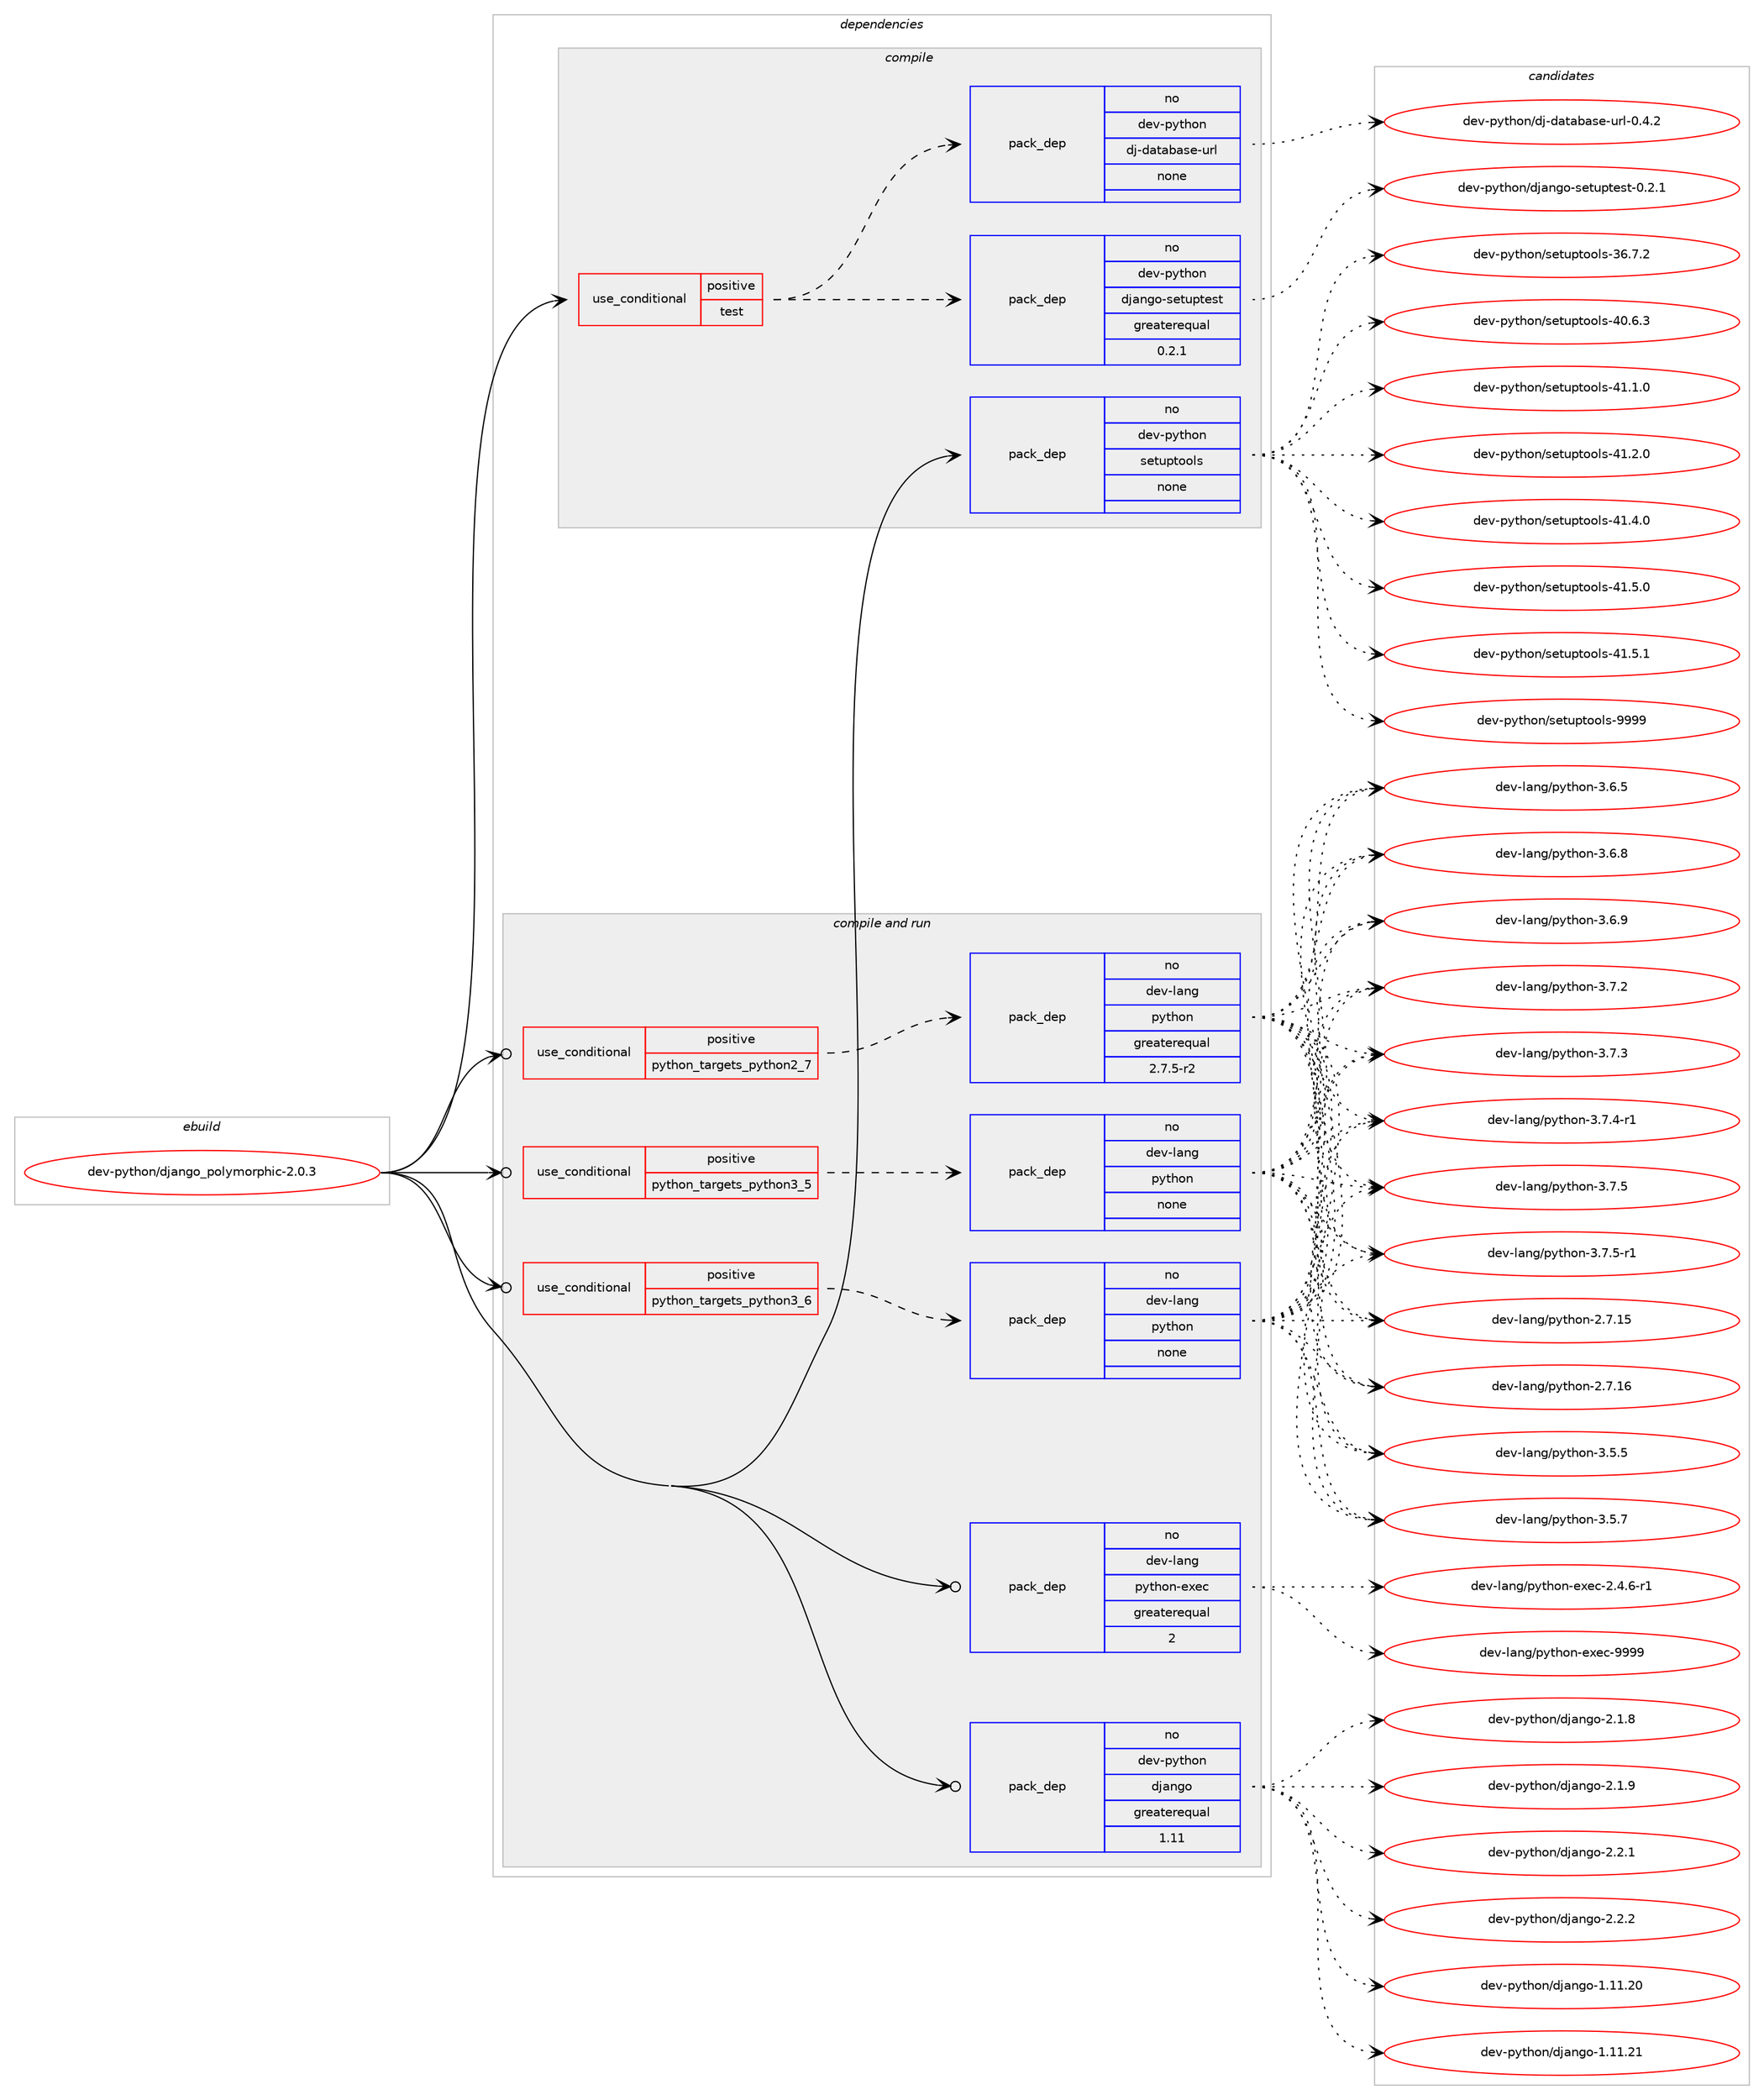 digraph prolog {

# *************
# Graph options
# *************

newrank=true;
concentrate=true;
compound=true;
graph [rankdir=LR,fontname=Helvetica,fontsize=10,ranksep=1.5];#, ranksep=2.5, nodesep=0.2];
edge  [arrowhead=vee];
node  [fontname=Helvetica,fontsize=10];

# **********
# The ebuild
# **********

subgraph cluster_leftcol {
color=gray;
rank=same;
label=<<i>ebuild</i>>;
id [label="dev-python/django_polymorphic-2.0.3", color=red, width=4, href="../dev-python/django_polymorphic-2.0.3.svg"];
}

# ****************
# The dependencies
# ****************

subgraph cluster_midcol {
color=gray;
label=<<i>dependencies</i>>;
subgraph cluster_compile {
fillcolor="#eeeeee";
style=filled;
label=<<i>compile</i>>;
subgraph cond138638 {
dependency602248 [label=<<TABLE BORDER="0" CELLBORDER="1" CELLSPACING="0" CELLPADDING="4"><TR><TD ROWSPAN="3" CELLPADDING="10">use_conditional</TD></TR><TR><TD>positive</TD></TR><TR><TD>test</TD></TR></TABLE>>, shape=none, color=red];
subgraph pack451816 {
dependency602249 [label=<<TABLE BORDER="0" CELLBORDER="1" CELLSPACING="0" CELLPADDING="4" WIDTH="220"><TR><TD ROWSPAN="6" CELLPADDING="30">pack_dep</TD></TR><TR><TD WIDTH="110">no</TD></TR><TR><TD>dev-python</TD></TR><TR><TD>django-setuptest</TD></TR><TR><TD>greaterequal</TD></TR><TR><TD>0.2.1</TD></TR></TABLE>>, shape=none, color=blue];
}
dependency602248:e -> dependency602249:w [weight=20,style="dashed",arrowhead="vee"];
subgraph pack451817 {
dependency602250 [label=<<TABLE BORDER="0" CELLBORDER="1" CELLSPACING="0" CELLPADDING="4" WIDTH="220"><TR><TD ROWSPAN="6" CELLPADDING="30">pack_dep</TD></TR><TR><TD WIDTH="110">no</TD></TR><TR><TD>dev-python</TD></TR><TR><TD>dj-database-url</TD></TR><TR><TD>none</TD></TR><TR><TD></TD></TR></TABLE>>, shape=none, color=blue];
}
dependency602248:e -> dependency602250:w [weight=20,style="dashed",arrowhead="vee"];
}
id:e -> dependency602248:w [weight=20,style="solid",arrowhead="vee"];
subgraph pack451818 {
dependency602251 [label=<<TABLE BORDER="0" CELLBORDER="1" CELLSPACING="0" CELLPADDING="4" WIDTH="220"><TR><TD ROWSPAN="6" CELLPADDING="30">pack_dep</TD></TR><TR><TD WIDTH="110">no</TD></TR><TR><TD>dev-python</TD></TR><TR><TD>setuptools</TD></TR><TR><TD>none</TD></TR><TR><TD></TD></TR></TABLE>>, shape=none, color=blue];
}
id:e -> dependency602251:w [weight=20,style="solid",arrowhead="vee"];
}
subgraph cluster_compileandrun {
fillcolor="#eeeeee";
style=filled;
label=<<i>compile and run</i>>;
subgraph cond138639 {
dependency602252 [label=<<TABLE BORDER="0" CELLBORDER="1" CELLSPACING="0" CELLPADDING="4"><TR><TD ROWSPAN="3" CELLPADDING="10">use_conditional</TD></TR><TR><TD>positive</TD></TR><TR><TD>python_targets_python2_7</TD></TR></TABLE>>, shape=none, color=red];
subgraph pack451819 {
dependency602253 [label=<<TABLE BORDER="0" CELLBORDER="1" CELLSPACING="0" CELLPADDING="4" WIDTH="220"><TR><TD ROWSPAN="6" CELLPADDING="30">pack_dep</TD></TR><TR><TD WIDTH="110">no</TD></TR><TR><TD>dev-lang</TD></TR><TR><TD>python</TD></TR><TR><TD>greaterequal</TD></TR><TR><TD>2.7.5-r2</TD></TR></TABLE>>, shape=none, color=blue];
}
dependency602252:e -> dependency602253:w [weight=20,style="dashed",arrowhead="vee"];
}
id:e -> dependency602252:w [weight=20,style="solid",arrowhead="odotvee"];
subgraph cond138640 {
dependency602254 [label=<<TABLE BORDER="0" CELLBORDER="1" CELLSPACING="0" CELLPADDING="4"><TR><TD ROWSPAN="3" CELLPADDING="10">use_conditional</TD></TR><TR><TD>positive</TD></TR><TR><TD>python_targets_python3_5</TD></TR></TABLE>>, shape=none, color=red];
subgraph pack451820 {
dependency602255 [label=<<TABLE BORDER="0" CELLBORDER="1" CELLSPACING="0" CELLPADDING="4" WIDTH="220"><TR><TD ROWSPAN="6" CELLPADDING="30">pack_dep</TD></TR><TR><TD WIDTH="110">no</TD></TR><TR><TD>dev-lang</TD></TR><TR><TD>python</TD></TR><TR><TD>none</TD></TR><TR><TD></TD></TR></TABLE>>, shape=none, color=blue];
}
dependency602254:e -> dependency602255:w [weight=20,style="dashed",arrowhead="vee"];
}
id:e -> dependency602254:w [weight=20,style="solid",arrowhead="odotvee"];
subgraph cond138641 {
dependency602256 [label=<<TABLE BORDER="0" CELLBORDER="1" CELLSPACING="0" CELLPADDING="4"><TR><TD ROWSPAN="3" CELLPADDING="10">use_conditional</TD></TR><TR><TD>positive</TD></TR><TR><TD>python_targets_python3_6</TD></TR></TABLE>>, shape=none, color=red];
subgraph pack451821 {
dependency602257 [label=<<TABLE BORDER="0" CELLBORDER="1" CELLSPACING="0" CELLPADDING="4" WIDTH="220"><TR><TD ROWSPAN="6" CELLPADDING="30">pack_dep</TD></TR><TR><TD WIDTH="110">no</TD></TR><TR><TD>dev-lang</TD></TR><TR><TD>python</TD></TR><TR><TD>none</TD></TR><TR><TD></TD></TR></TABLE>>, shape=none, color=blue];
}
dependency602256:e -> dependency602257:w [weight=20,style="dashed",arrowhead="vee"];
}
id:e -> dependency602256:w [weight=20,style="solid",arrowhead="odotvee"];
subgraph pack451822 {
dependency602258 [label=<<TABLE BORDER="0" CELLBORDER="1" CELLSPACING="0" CELLPADDING="4" WIDTH="220"><TR><TD ROWSPAN="6" CELLPADDING="30">pack_dep</TD></TR><TR><TD WIDTH="110">no</TD></TR><TR><TD>dev-lang</TD></TR><TR><TD>python-exec</TD></TR><TR><TD>greaterequal</TD></TR><TR><TD>2</TD></TR></TABLE>>, shape=none, color=blue];
}
id:e -> dependency602258:w [weight=20,style="solid",arrowhead="odotvee"];
subgraph pack451823 {
dependency602259 [label=<<TABLE BORDER="0" CELLBORDER="1" CELLSPACING="0" CELLPADDING="4" WIDTH="220"><TR><TD ROWSPAN="6" CELLPADDING="30">pack_dep</TD></TR><TR><TD WIDTH="110">no</TD></TR><TR><TD>dev-python</TD></TR><TR><TD>django</TD></TR><TR><TD>greaterequal</TD></TR><TR><TD>1.11</TD></TR></TABLE>>, shape=none, color=blue];
}
id:e -> dependency602259:w [weight=20,style="solid",arrowhead="odotvee"];
}
subgraph cluster_run {
fillcolor="#eeeeee";
style=filled;
label=<<i>run</i>>;
}
}

# **************
# The candidates
# **************

subgraph cluster_choices {
rank=same;
color=gray;
label=<<i>candidates</i>>;

subgraph choice451816 {
color=black;
nodesep=1;
choice10010111845112121116104111110471001069711010311145115101116117112116101115116454846504649 [label="dev-python/django-setuptest-0.2.1", color=red, width=4,href="../dev-python/django-setuptest-0.2.1.svg"];
dependency602249:e -> choice10010111845112121116104111110471001069711010311145115101116117112116101115116454846504649:w [style=dotted,weight="100"];
}
subgraph choice451817 {
color=black;
nodesep=1;
choice1001011184511212111610411111047100106451009711697989711510145117114108454846524650 [label="dev-python/dj-database-url-0.4.2", color=red, width=4,href="../dev-python/dj-database-url-0.4.2.svg"];
dependency602250:e -> choice1001011184511212111610411111047100106451009711697989711510145117114108454846524650:w [style=dotted,weight="100"];
}
subgraph choice451818 {
color=black;
nodesep=1;
choice100101118451121211161041111104711510111611711211611111110811545515446554650 [label="dev-python/setuptools-36.7.2", color=red, width=4,href="../dev-python/setuptools-36.7.2.svg"];
choice100101118451121211161041111104711510111611711211611111110811545524846544651 [label="dev-python/setuptools-40.6.3", color=red, width=4,href="../dev-python/setuptools-40.6.3.svg"];
choice100101118451121211161041111104711510111611711211611111110811545524946494648 [label="dev-python/setuptools-41.1.0", color=red, width=4,href="../dev-python/setuptools-41.1.0.svg"];
choice100101118451121211161041111104711510111611711211611111110811545524946504648 [label="dev-python/setuptools-41.2.0", color=red, width=4,href="../dev-python/setuptools-41.2.0.svg"];
choice100101118451121211161041111104711510111611711211611111110811545524946524648 [label="dev-python/setuptools-41.4.0", color=red, width=4,href="../dev-python/setuptools-41.4.0.svg"];
choice100101118451121211161041111104711510111611711211611111110811545524946534648 [label="dev-python/setuptools-41.5.0", color=red, width=4,href="../dev-python/setuptools-41.5.0.svg"];
choice100101118451121211161041111104711510111611711211611111110811545524946534649 [label="dev-python/setuptools-41.5.1", color=red, width=4,href="../dev-python/setuptools-41.5.1.svg"];
choice10010111845112121116104111110471151011161171121161111111081154557575757 [label="dev-python/setuptools-9999", color=red, width=4,href="../dev-python/setuptools-9999.svg"];
dependency602251:e -> choice100101118451121211161041111104711510111611711211611111110811545515446554650:w [style=dotted,weight="100"];
dependency602251:e -> choice100101118451121211161041111104711510111611711211611111110811545524846544651:w [style=dotted,weight="100"];
dependency602251:e -> choice100101118451121211161041111104711510111611711211611111110811545524946494648:w [style=dotted,weight="100"];
dependency602251:e -> choice100101118451121211161041111104711510111611711211611111110811545524946504648:w [style=dotted,weight="100"];
dependency602251:e -> choice100101118451121211161041111104711510111611711211611111110811545524946524648:w [style=dotted,weight="100"];
dependency602251:e -> choice100101118451121211161041111104711510111611711211611111110811545524946534648:w [style=dotted,weight="100"];
dependency602251:e -> choice100101118451121211161041111104711510111611711211611111110811545524946534649:w [style=dotted,weight="100"];
dependency602251:e -> choice10010111845112121116104111110471151011161171121161111111081154557575757:w [style=dotted,weight="100"];
}
subgraph choice451819 {
color=black;
nodesep=1;
choice10010111845108971101034711212111610411111045504655464953 [label="dev-lang/python-2.7.15", color=red, width=4,href="../dev-lang/python-2.7.15.svg"];
choice10010111845108971101034711212111610411111045504655464954 [label="dev-lang/python-2.7.16", color=red, width=4,href="../dev-lang/python-2.7.16.svg"];
choice100101118451089711010347112121116104111110455146534653 [label="dev-lang/python-3.5.5", color=red, width=4,href="../dev-lang/python-3.5.5.svg"];
choice100101118451089711010347112121116104111110455146534655 [label="dev-lang/python-3.5.7", color=red, width=4,href="../dev-lang/python-3.5.7.svg"];
choice100101118451089711010347112121116104111110455146544653 [label="dev-lang/python-3.6.5", color=red, width=4,href="../dev-lang/python-3.6.5.svg"];
choice100101118451089711010347112121116104111110455146544656 [label="dev-lang/python-3.6.8", color=red, width=4,href="../dev-lang/python-3.6.8.svg"];
choice100101118451089711010347112121116104111110455146544657 [label="dev-lang/python-3.6.9", color=red, width=4,href="../dev-lang/python-3.6.9.svg"];
choice100101118451089711010347112121116104111110455146554650 [label="dev-lang/python-3.7.2", color=red, width=4,href="../dev-lang/python-3.7.2.svg"];
choice100101118451089711010347112121116104111110455146554651 [label="dev-lang/python-3.7.3", color=red, width=4,href="../dev-lang/python-3.7.3.svg"];
choice1001011184510897110103471121211161041111104551465546524511449 [label="dev-lang/python-3.7.4-r1", color=red, width=4,href="../dev-lang/python-3.7.4-r1.svg"];
choice100101118451089711010347112121116104111110455146554653 [label="dev-lang/python-3.7.5", color=red, width=4,href="../dev-lang/python-3.7.5.svg"];
choice1001011184510897110103471121211161041111104551465546534511449 [label="dev-lang/python-3.7.5-r1", color=red, width=4,href="../dev-lang/python-3.7.5-r1.svg"];
dependency602253:e -> choice10010111845108971101034711212111610411111045504655464953:w [style=dotted,weight="100"];
dependency602253:e -> choice10010111845108971101034711212111610411111045504655464954:w [style=dotted,weight="100"];
dependency602253:e -> choice100101118451089711010347112121116104111110455146534653:w [style=dotted,weight="100"];
dependency602253:e -> choice100101118451089711010347112121116104111110455146534655:w [style=dotted,weight="100"];
dependency602253:e -> choice100101118451089711010347112121116104111110455146544653:w [style=dotted,weight="100"];
dependency602253:e -> choice100101118451089711010347112121116104111110455146544656:w [style=dotted,weight="100"];
dependency602253:e -> choice100101118451089711010347112121116104111110455146544657:w [style=dotted,weight="100"];
dependency602253:e -> choice100101118451089711010347112121116104111110455146554650:w [style=dotted,weight="100"];
dependency602253:e -> choice100101118451089711010347112121116104111110455146554651:w [style=dotted,weight="100"];
dependency602253:e -> choice1001011184510897110103471121211161041111104551465546524511449:w [style=dotted,weight="100"];
dependency602253:e -> choice100101118451089711010347112121116104111110455146554653:w [style=dotted,weight="100"];
dependency602253:e -> choice1001011184510897110103471121211161041111104551465546534511449:w [style=dotted,weight="100"];
}
subgraph choice451820 {
color=black;
nodesep=1;
choice10010111845108971101034711212111610411111045504655464953 [label="dev-lang/python-2.7.15", color=red, width=4,href="../dev-lang/python-2.7.15.svg"];
choice10010111845108971101034711212111610411111045504655464954 [label="dev-lang/python-2.7.16", color=red, width=4,href="../dev-lang/python-2.7.16.svg"];
choice100101118451089711010347112121116104111110455146534653 [label="dev-lang/python-3.5.5", color=red, width=4,href="../dev-lang/python-3.5.5.svg"];
choice100101118451089711010347112121116104111110455146534655 [label="dev-lang/python-3.5.7", color=red, width=4,href="../dev-lang/python-3.5.7.svg"];
choice100101118451089711010347112121116104111110455146544653 [label="dev-lang/python-3.6.5", color=red, width=4,href="../dev-lang/python-3.6.5.svg"];
choice100101118451089711010347112121116104111110455146544656 [label="dev-lang/python-3.6.8", color=red, width=4,href="../dev-lang/python-3.6.8.svg"];
choice100101118451089711010347112121116104111110455146544657 [label="dev-lang/python-3.6.9", color=red, width=4,href="../dev-lang/python-3.6.9.svg"];
choice100101118451089711010347112121116104111110455146554650 [label="dev-lang/python-3.7.2", color=red, width=4,href="../dev-lang/python-3.7.2.svg"];
choice100101118451089711010347112121116104111110455146554651 [label="dev-lang/python-3.7.3", color=red, width=4,href="../dev-lang/python-3.7.3.svg"];
choice1001011184510897110103471121211161041111104551465546524511449 [label="dev-lang/python-3.7.4-r1", color=red, width=4,href="../dev-lang/python-3.7.4-r1.svg"];
choice100101118451089711010347112121116104111110455146554653 [label="dev-lang/python-3.7.5", color=red, width=4,href="../dev-lang/python-3.7.5.svg"];
choice1001011184510897110103471121211161041111104551465546534511449 [label="dev-lang/python-3.7.5-r1", color=red, width=4,href="../dev-lang/python-3.7.5-r1.svg"];
dependency602255:e -> choice10010111845108971101034711212111610411111045504655464953:w [style=dotted,weight="100"];
dependency602255:e -> choice10010111845108971101034711212111610411111045504655464954:w [style=dotted,weight="100"];
dependency602255:e -> choice100101118451089711010347112121116104111110455146534653:w [style=dotted,weight="100"];
dependency602255:e -> choice100101118451089711010347112121116104111110455146534655:w [style=dotted,weight="100"];
dependency602255:e -> choice100101118451089711010347112121116104111110455146544653:w [style=dotted,weight="100"];
dependency602255:e -> choice100101118451089711010347112121116104111110455146544656:w [style=dotted,weight="100"];
dependency602255:e -> choice100101118451089711010347112121116104111110455146544657:w [style=dotted,weight="100"];
dependency602255:e -> choice100101118451089711010347112121116104111110455146554650:w [style=dotted,weight="100"];
dependency602255:e -> choice100101118451089711010347112121116104111110455146554651:w [style=dotted,weight="100"];
dependency602255:e -> choice1001011184510897110103471121211161041111104551465546524511449:w [style=dotted,weight="100"];
dependency602255:e -> choice100101118451089711010347112121116104111110455146554653:w [style=dotted,weight="100"];
dependency602255:e -> choice1001011184510897110103471121211161041111104551465546534511449:w [style=dotted,weight="100"];
}
subgraph choice451821 {
color=black;
nodesep=1;
choice10010111845108971101034711212111610411111045504655464953 [label="dev-lang/python-2.7.15", color=red, width=4,href="../dev-lang/python-2.7.15.svg"];
choice10010111845108971101034711212111610411111045504655464954 [label="dev-lang/python-2.7.16", color=red, width=4,href="../dev-lang/python-2.7.16.svg"];
choice100101118451089711010347112121116104111110455146534653 [label="dev-lang/python-3.5.5", color=red, width=4,href="../dev-lang/python-3.5.5.svg"];
choice100101118451089711010347112121116104111110455146534655 [label="dev-lang/python-3.5.7", color=red, width=4,href="../dev-lang/python-3.5.7.svg"];
choice100101118451089711010347112121116104111110455146544653 [label="dev-lang/python-3.6.5", color=red, width=4,href="../dev-lang/python-3.6.5.svg"];
choice100101118451089711010347112121116104111110455146544656 [label="dev-lang/python-3.6.8", color=red, width=4,href="../dev-lang/python-3.6.8.svg"];
choice100101118451089711010347112121116104111110455146544657 [label="dev-lang/python-3.6.9", color=red, width=4,href="../dev-lang/python-3.6.9.svg"];
choice100101118451089711010347112121116104111110455146554650 [label="dev-lang/python-3.7.2", color=red, width=4,href="../dev-lang/python-3.7.2.svg"];
choice100101118451089711010347112121116104111110455146554651 [label="dev-lang/python-3.7.3", color=red, width=4,href="../dev-lang/python-3.7.3.svg"];
choice1001011184510897110103471121211161041111104551465546524511449 [label="dev-lang/python-3.7.4-r1", color=red, width=4,href="../dev-lang/python-3.7.4-r1.svg"];
choice100101118451089711010347112121116104111110455146554653 [label="dev-lang/python-3.7.5", color=red, width=4,href="../dev-lang/python-3.7.5.svg"];
choice1001011184510897110103471121211161041111104551465546534511449 [label="dev-lang/python-3.7.5-r1", color=red, width=4,href="../dev-lang/python-3.7.5-r1.svg"];
dependency602257:e -> choice10010111845108971101034711212111610411111045504655464953:w [style=dotted,weight="100"];
dependency602257:e -> choice10010111845108971101034711212111610411111045504655464954:w [style=dotted,weight="100"];
dependency602257:e -> choice100101118451089711010347112121116104111110455146534653:w [style=dotted,weight="100"];
dependency602257:e -> choice100101118451089711010347112121116104111110455146534655:w [style=dotted,weight="100"];
dependency602257:e -> choice100101118451089711010347112121116104111110455146544653:w [style=dotted,weight="100"];
dependency602257:e -> choice100101118451089711010347112121116104111110455146544656:w [style=dotted,weight="100"];
dependency602257:e -> choice100101118451089711010347112121116104111110455146544657:w [style=dotted,weight="100"];
dependency602257:e -> choice100101118451089711010347112121116104111110455146554650:w [style=dotted,weight="100"];
dependency602257:e -> choice100101118451089711010347112121116104111110455146554651:w [style=dotted,weight="100"];
dependency602257:e -> choice1001011184510897110103471121211161041111104551465546524511449:w [style=dotted,weight="100"];
dependency602257:e -> choice100101118451089711010347112121116104111110455146554653:w [style=dotted,weight="100"];
dependency602257:e -> choice1001011184510897110103471121211161041111104551465546534511449:w [style=dotted,weight="100"];
}
subgraph choice451822 {
color=black;
nodesep=1;
choice10010111845108971101034711212111610411111045101120101994550465246544511449 [label="dev-lang/python-exec-2.4.6-r1", color=red, width=4,href="../dev-lang/python-exec-2.4.6-r1.svg"];
choice10010111845108971101034711212111610411111045101120101994557575757 [label="dev-lang/python-exec-9999", color=red, width=4,href="../dev-lang/python-exec-9999.svg"];
dependency602258:e -> choice10010111845108971101034711212111610411111045101120101994550465246544511449:w [style=dotted,weight="100"];
dependency602258:e -> choice10010111845108971101034711212111610411111045101120101994557575757:w [style=dotted,weight="100"];
}
subgraph choice451823 {
color=black;
nodesep=1;
choice1001011184511212111610411111047100106971101031114549464949465048 [label="dev-python/django-1.11.20", color=red, width=4,href="../dev-python/django-1.11.20.svg"];
choice1001011184511212111610411111047100106971101031114549464949465049 [label="dev-python/django-1.11.21", color=red, width=4,href="../dev-python/django-1.11.21.svg"];
choice100101118451121211161041111104710010697110103111455046494656 [label="dev-python/django-2.1.8", color=red, width=4,href="../dev-python/django-2.1.8.svg"];
choice100101118451121211161041111104710010697110103111455046494657 [label="dev-python/django-2.1.9", color=red, width=4,href="../dev-python/django-2.1.9.svg"];
choice100101118451121211161041111104710010697110103111455046504649 [label="dev-python/django-2.2.1", color=red, width=4,href="../dev-python/django-2.2.1.svg"];
choice100101118451121211161041111104710010697110103111455046504650 [label="dev-python/django-2.2.2", color=red, width=4,href="../dev-python/django-2.2.2.svg"];
dependency602259:e -> choice1001011184511212111610411111047100106971101031114549464949465048:w [style=dotted,weight="100"];
dependency602259:e -> choice1001011184511212111610411111047100106971101031114549464949465049:w [style=dotted,weight="100"];
dependency602259:e -> choice100101118451121211161041111104710010697110103111455046494656:w [style=dotted,weight="100"];
dependency602259:e -> choice100101118451121211161041111104710010697110103111455046494657:w [style=dotted,weight="100"];
dependency602259:e -> choice100101118451121211161041111104710010697110103111455046504649:w [style=dotted,weight="100"];
dependency602259:e -> choice100101118451121211161041111104710010697110103111455046504650:w [style=dotted,weight="100"];
}
}

}
